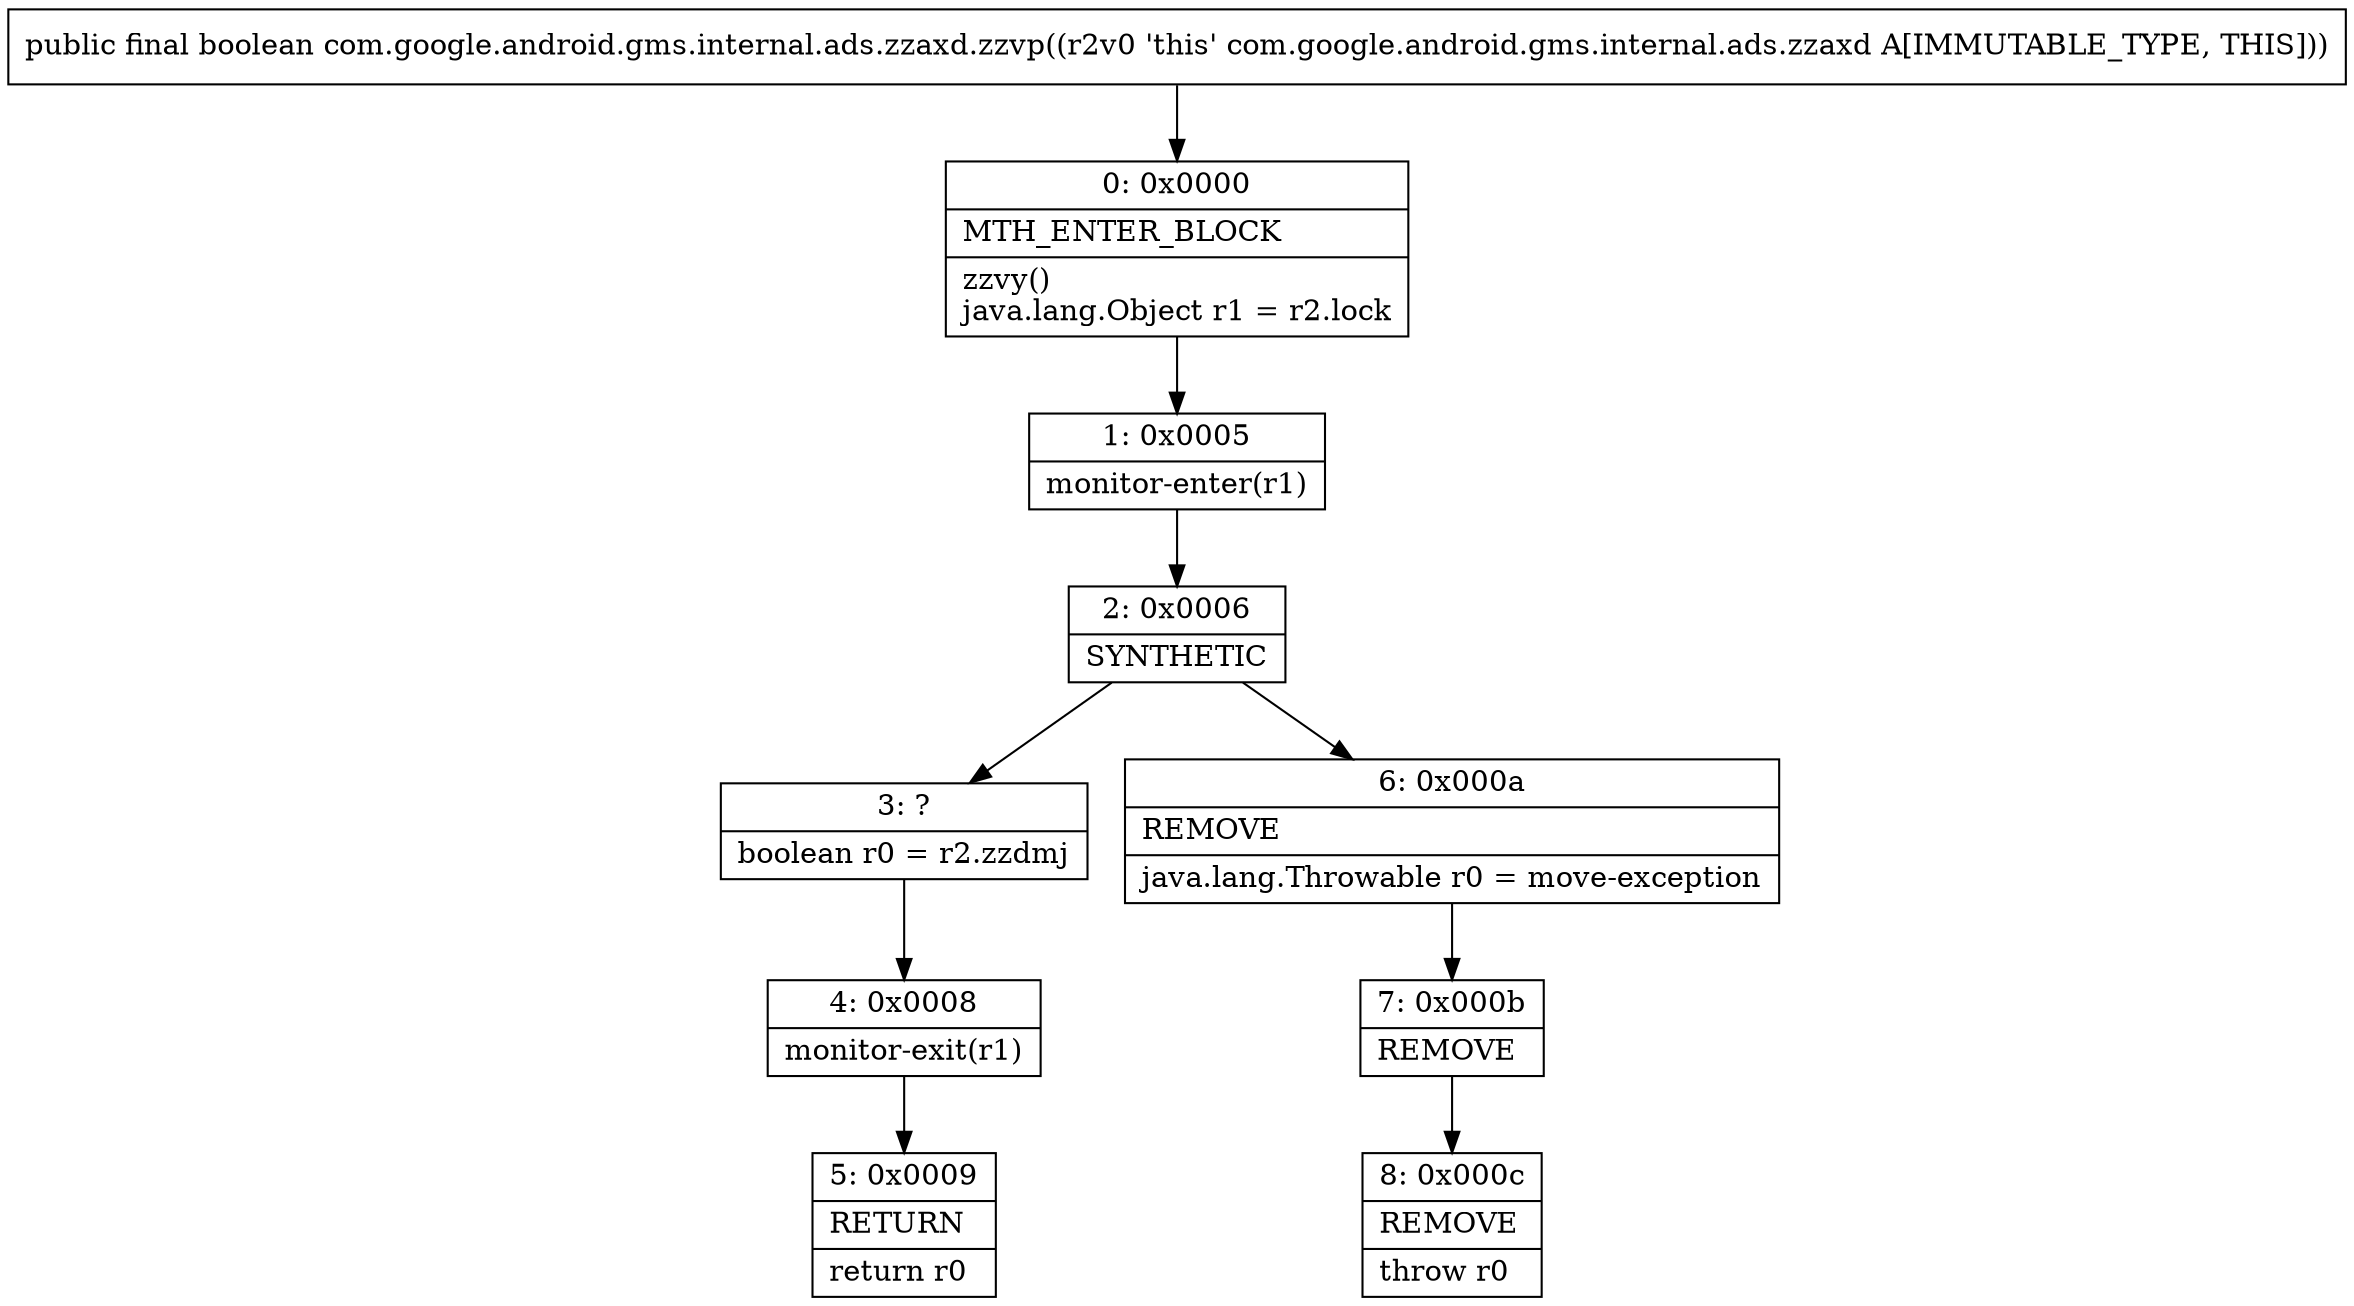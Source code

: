digraph "CFG forcom.google.android.gms.internal.ads.zzaxd.zzvp()Z" {
Node_0 [shape=record,label="{0\:\ 0x0000|MTH_ENTER_BLOCK\l|zzvy()\ljava.lang.Object r1 = r2.lock\l}"];
Node_1 [shape=record,label="{1\:\ 0x0005|monitor\-enter(r1)\l}"];
Node_2 [shape=record,label="{2\:\ 0x0006|SYNTHETIC\l}"];
Node_3 [shape=record,label="{3\:\ ?|boolean r0 = r2.zzdmj\l}"];
Node_4 [shape=record,label="{4\:\ 0x0008|monitor\-exit(r1)\l}"];
Node_5 [shape=record,label="{5\:\ 0x0009|RETURN\l|return r0\l}"];
Node_6 [shape=record,label="{6\:\ 0x000a|REMOVE\l|java.lang.Throwable r0 = move\-exception\l}"];
Node_7 [shape=record,label="{7\:\ 0x000b|REMOVE\l}"];
Node_8 [shape=record,label="{8\:\ 0x000c|REMOVE\l|throw r0\l}"];
MethodNode[shape=record,label="{public final boolean com.google.android.gms.internal.ads.zzaxd.zzvp((r2v0 'this' com.google.android.gms.internal.ads.zzaxd A[IMMUTABLE_TYPE, THIS])) }"];
MethodNode -> Node_0;
Node_0 -> Node_1;
Node_1 -> Node_2;
Node_2 -> Node_3;
Node_2 -> Node_6;
Node_3 -> Node_4;
Node_4 -> Node_5;
Node_6 -> Node_7;
Node_7 -> Node_8;
}

